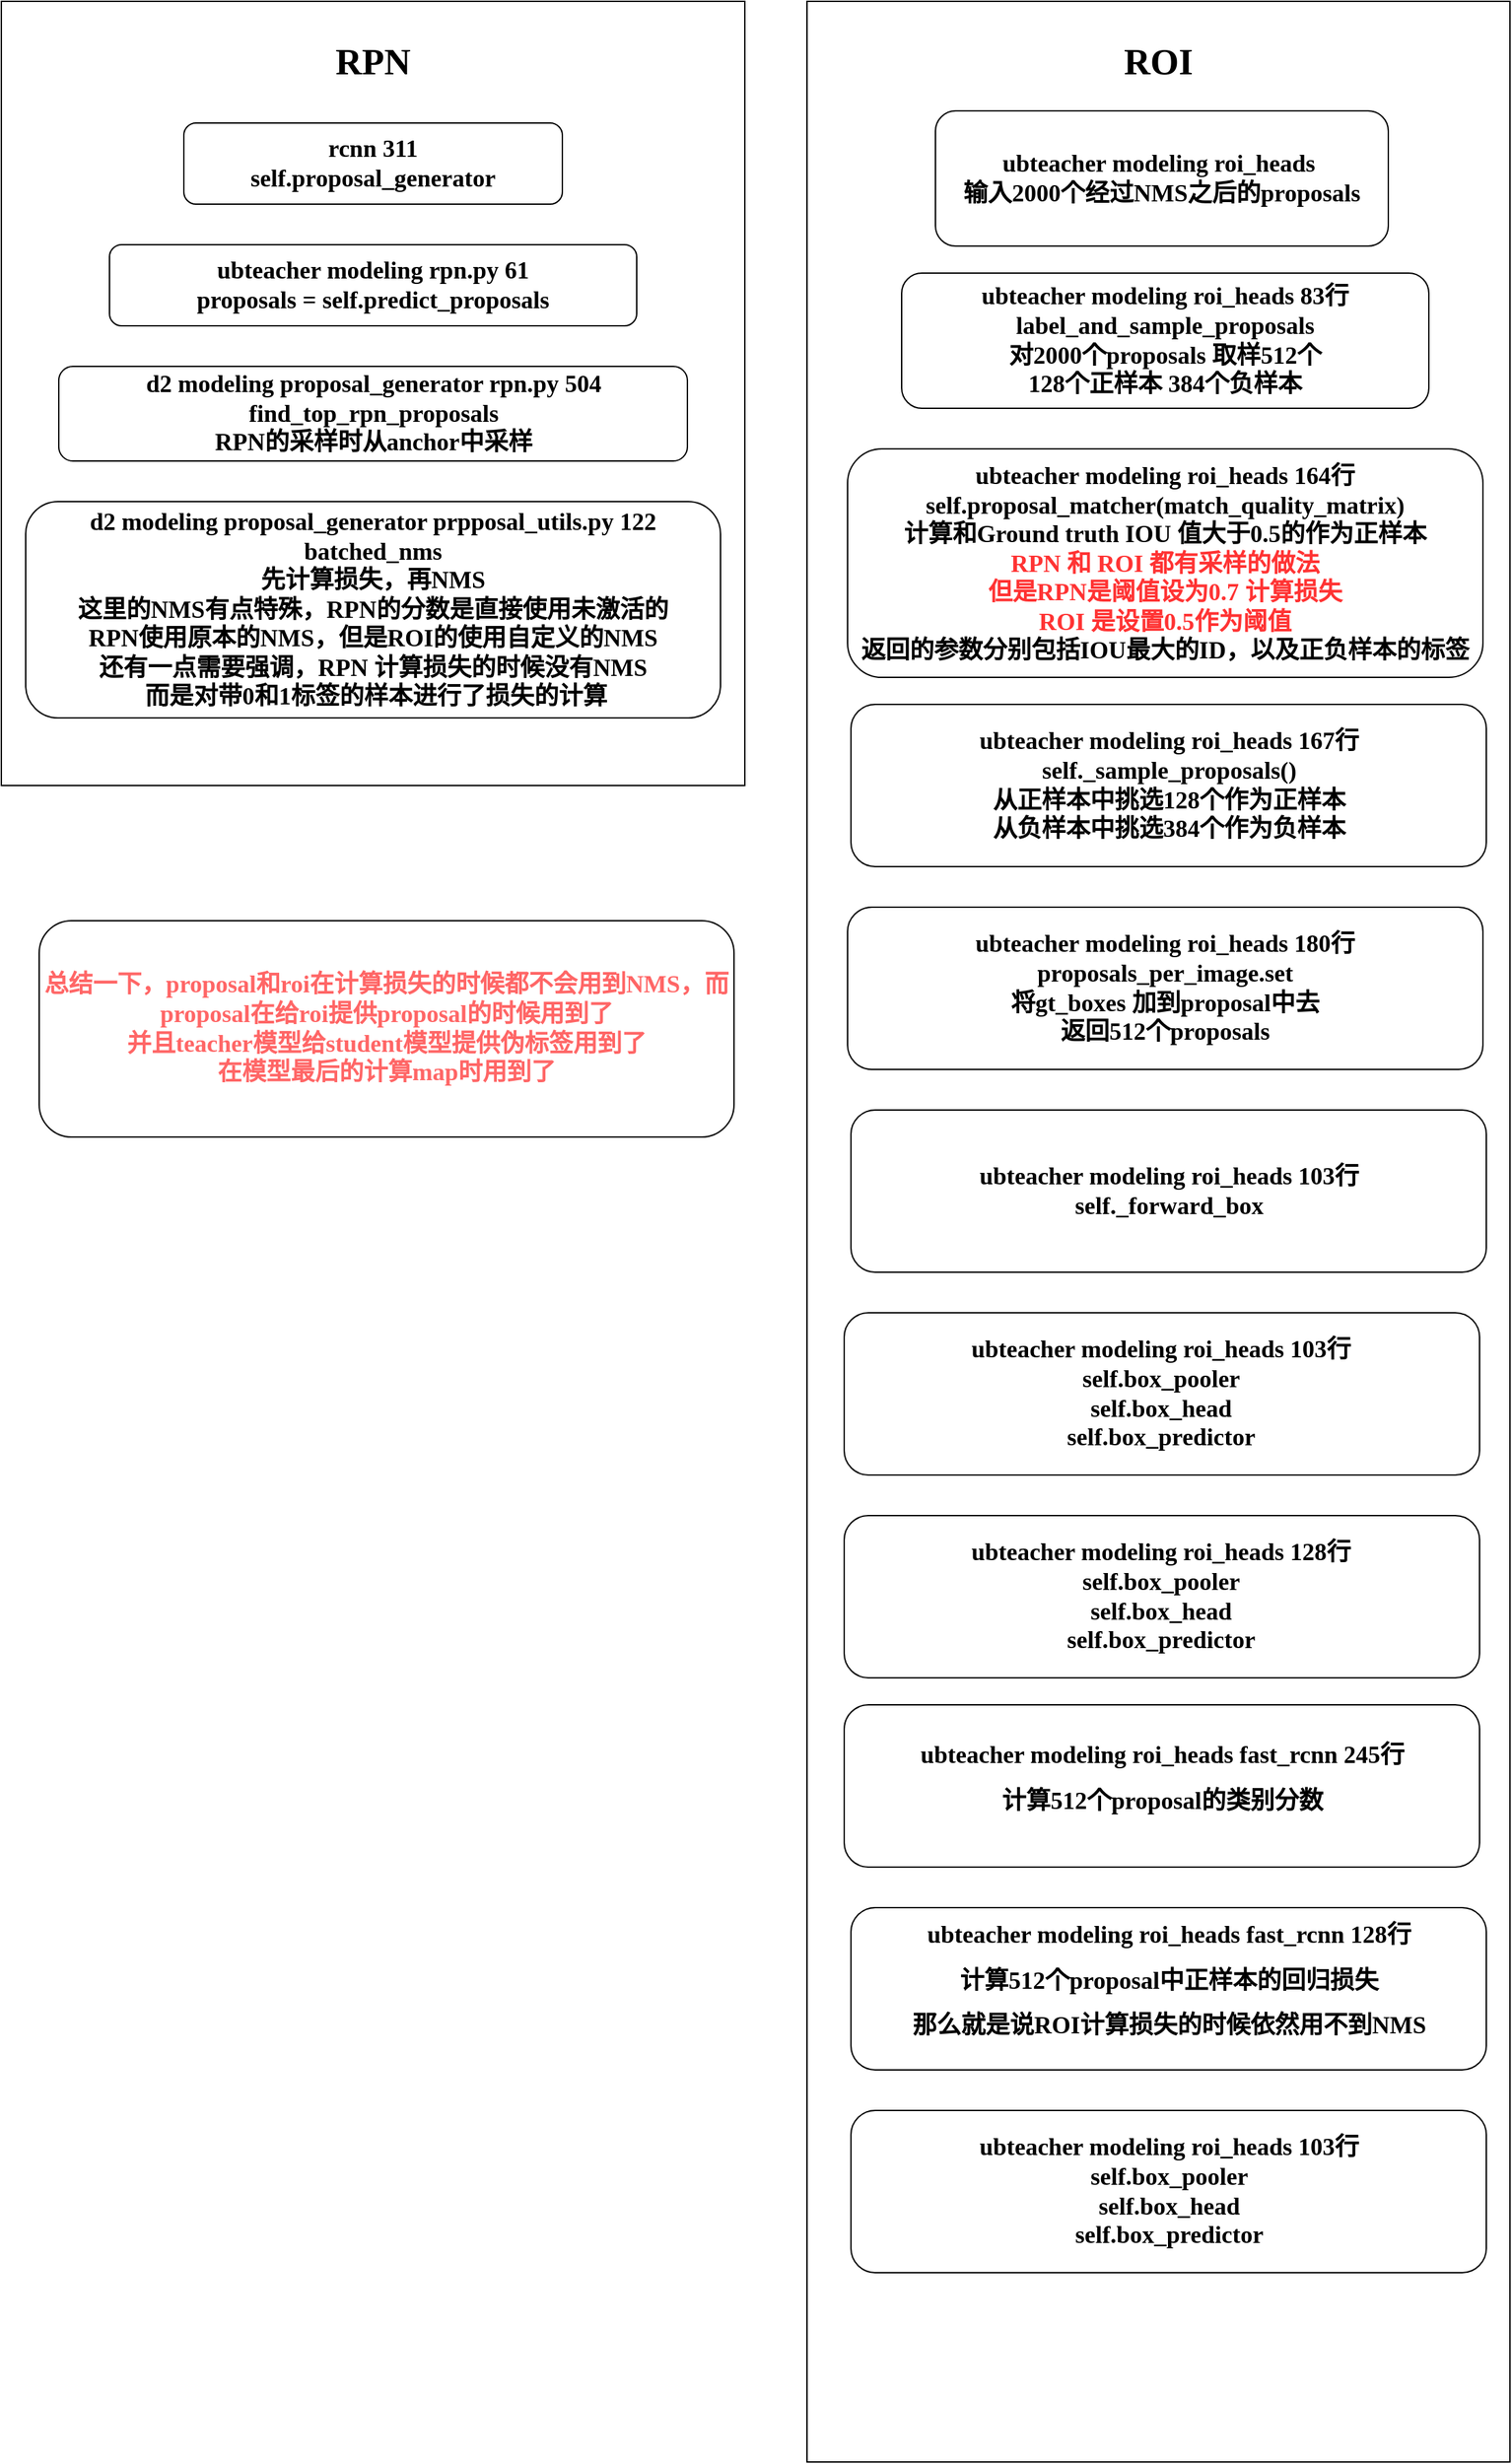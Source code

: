 <mxfile version="20.3.1" type="github">
  <diagram id="cp2CzAZKEZPghFZQ-joy" name="第 1 页">
    <mxGraphModel dx="1634" dy="866" grid="1" gridSize="10" guides="1" tooltips="1" connect="1" arrows="1" fold="1" page="1" pageScale="1" pageWidth="1200" pageHeight="1920" math="0" shadow="0">
      <root>
        <mxCell id="0" />
        <mxCell id="1" parent="0" />
        <mxCell id="iZZFebuZpYIs87GABAeR-6" value="" style="rounded=0;whiteSpace=wrap;html=1;fontFamily=Tahoma;fontSize=18;" parent="1" vertex="1">
          <mxGeometry x="70" y="20" width="550" height="580" as="geometry" />
        </mxCell>
        <mxCell id="iZZFebuZpYIs87GABAeR-1" value="&lt;font style=&quot;font-size: 18px;&quot;&gt;rcnn 311&lt;br&gt;self.proposal_generator&lt;/font&gt;" style="rounded=1;whiteSpace=wrap;html=1;fontFamily=Tahoma;fontStyle=1;" parent="1" vertex="1">
          <mxGeometry x="205" y="110" width="280" height="60" as="geometry" />
        </mxCell>
        <mxCell id="iZZFebuZpYIs87GABAeR-2" value="&lt;font style=&quot;font-size: 18px;&quot;&gt;ubteacher modeling rpn.py 61&lt;br&gt;proposals = self.predict_proposals&lt;/font&gt;" style="rounded=1;whiteSpace=wrap;html=1;fontFamily=Tahoma;fontStyle=1;" parent="1" vertex="1">
          <mxGeometry x="150" y="200" width="390" height="60" as="geometry" />
        </mxCell>
        <mxCell id="iZZFebuZpYIs87GABAeR-3" value="&lt;font style=&quot;font-size: 18px;&quot;&gt;d2 modeling proposal_generator rpn.py 504&lt;br&gt;find_top_rpn_proposals&lt;br&gt;RPN的采样时从anchor中采样&lt;br&gt;&lt;/font&gt;" style="rounded=1;whiteSpace=wrap;html=1;fontFamily=Tahoma;fontStyle=1;" parent="1" vertex="1">
          <mxGeometry x="112.5" y="290" width="465" height="70" as="geometry" />
        </mxCell>
        <mxCell id="iZZFebuZpYIs87GABAeR-4" value="&lt;font style=&quot;font-size: 18px;&quot;&gt;d2 modeling proposal_generator prpposal_utils.py 122&lt;br&gt;batched_nms&lt;br&gt;先计算损失，再NMS&lt;br&gt;这里的NMS有点特殊，RPN的分数是直接使用未激活的&lt;br&gt;RPN使用原本的NMS，但是ROI的使用自定义的NMS&lt;br&gt;还有一点需要强调，RPN 计算损失的时候没有NMS&lt;br&gt;&amp;nbsp;而是对带0和1标签的样本进行了损失的计算&lt;br&gt;&lt;/font&gt;" style="rounded=1;whiteSpace=wrap;html=1;fontFamily=Tahoma;fontStyle=1;" parent="1" vertex="1">
          <mxGeometry x="88" y="390" width="514" height="160" as="geometry" />
        </mxCell>
        <mxCell id="iZZFebuZpYIs87GABAeR-7" value="RPN" style="text;html=1;strokeColor=none;fillColor=none;align=center;verticalAlign=middle;whiteSpace=wrap;rounded=0;fontFamily=Tahoma;fontSize=27;fontStyle=1" parent="1" vertex="1">
          <mxGeometry x="315" y="50" width="60" height="30" as="geometry" />
        </mxCell>
        <mxCell id="iZZFebuZpYIs87GABAeR-8" value="" style="rounded=0;whiteSpace=wrap;html=1;fontFamily=Tahoma;fontSize=18;" parent="1" vertex="1">
          <mxGeometry x="666" y="20" width="520" height="1820" as="geometry" />
        </mxCell>
        <mxCell id="iZZFebuZpYIs87GABAeR-9" value="&lt;span style=&quot;font-size: 18px;&quot;&gt;ubteacher modeling roi_heads&amp;nbsp;&lt;br&gt;输入2000个经过NMS之后的proposals&lt;/span&gt;" style="rounded=1;whiteSpace=wrap;html=1;fontFamily=Tahoma;fontStyle=1;" parent="1" vertex="1">
          <mxGeometry x="761" y="101" width="335" height="100" as="geometry" />
        </mxCell>
        <mxCell id="iZZFebuZpYIs87GABAeR-10" value="&lt;span style=&quot;font-size: 18px;&quot;&gt;ubteacher modeling roi_heads 83行&lt;/span&gt;&lt;span style=&quot;font-size: 18px;&quot;&gt;&lt;br&gt;label_and_sample_proposals&lt;br&gt;对2000个proposals 取样512个&lt;br&gt;128个正样本 384个负样本&lt;br&gt;&lt;/span&gt;" style="rounded=1;whiteSpace=wrap;html=1;fontFamily=Tahoma;fontStyle=1;" parent="1" vertex="1">
          <mxGeometry x="736" y="221" width="390" height="100" as="geometry" />
        </mxCell>
        <mxCell id="iZZFebuZpYIs87GABAeR-13" value="ROI" style="text;html=1;strokeColor=none;fillColor=none;align=center;verticalAlign=middle;whiteSpace=wrap;rounded=0;fontFamily=Tahoma;fontSize=27;fontStyle=1" parent="1" vertex="1">
          <mxGeometry x="896" y="50" width="60" height="30" as="geometry" />
        </mxCell>
        <mxCell id="iZZFebuZpYIs87GABAeR-14" value="&lt;span style=&quot;font-size: 18px;&quot;&gt;ubteacher modeling roi_heads 164行&lt;/span&gt;&lt;br&gt;&lt;span style=&quot;font-size: 18px;&quot;&gt;self.proposal_matcher(match_quality_matrix)&lt;br&gt;计算和Ground truth IOU 值大于0.5的作为正样本&lt;br&gt;&lt;font color=&quot;#ff3333&quot;&gt;RPN 和 ROI 都有采样的做法&lt;br&gt;但是RPN是阈值设为0.7 计算损失&lt;br&gt;ROI 是设置0.5作为阈值&lt;br&gt;&lt;/font&gt;返回的参数分别包括IOU最大的ID，以及正负样本的标签&lt;br&gt;&lt;/span&gt;" style="rounded=1;whiteSpace=wrap;html=1;fontFamily=Tahoma;fontStyle=1;" parent="1" vertex="1">
          <mxGeometry x="696" y="351" width="470" height="169" as="geometry" />
        </mxCell>
        <mxCell id="iZZFebuZpYIs87GABAeR-15" value="&lt;span style=&quot;font-size: 18px;&quot;&gt;ubteacher modeling roi_heads 167行&lt;/span&gt;&lt;br&gt;&lt;span style=&quot;font-size: 18px;&quot;&gt;self._sample_proposals()&lt;br&gt;从正样本中挑选128个作为正样本&lt;/span&gt;&lt;br&gt;&lt;span style=&quot;font-size: 18px;&quot;&gt;从负样本中挑选384个作为负样本&lt;/span&gt;" style="rounded=1;whiteSpace=wrap;html=1;fontFamily=Tahoma;fontStyle=1;" parent="1" vertex="1">
          <mxGeometry x="698.5" y="540" width="470" height="120" as="geometry" />
        </mxCell>
        <mxCell id="iZZFebuZpYIs87GABAeR-16" value="&lt;span style=&quot;font-size: 18px;&quot;&gt;ubteacher modeling roi_heads 180行&lt;/span&gt;&lt;br&gt;&lt;span style=&quot;font-size: 18px;&quot;&gt;proposals_per_image.set&lt;br&gt;将gt_boxes 加到proposal中去&lt;br&gt;返回512个proposals&lt;br&gt;&lt;/span&gt;" style="rounded=1;whiteSpace=wrap;html=1;fontFamily=Tahoma;fontStyle=1;" parent="1" vertex="1">
          <mxGeometry x="696" y="690" width="470" height="120" as="geometry" />
        </mxCell>
        <mxCell id="iZZFebuZpYIs87GABAeR-17" value="&lt;span style=&quot;font-size: 18px;&quot;&gt;ubteacher modeling roi_heads 103行&lt;/span&gt;&lt;br&gt;&lt;span style=&quot;font-size: 18px;&quot;&gt;self._forward_box&lt;/span&gt;&lt;br&gt;" style="rounded=1;whiteSpace=wrap;html=1;fontFamily=Tahoma;fontStyle=1;" parent="1" vertex="1">
          <mxGeometry x="698.5" y="840" width="470" height="120" as="geometry" />
        </mxCell>
        <mxCell id="iZZFebuZpYIs87GABAeR-18" value="&lt;font style=&quot;font-size: 18px;&quot;&gt;ubteacher modeling roi_heads 103行&lt;br&gt;self.box_pooler&lt;br&gt;self.box_head&lt;br&gt;self.box_predictor&lt;/font&gt;" style="rounded=1;whiteSpace=wrap;html=1;fontFamily=Tahoma;fontStyle=1;" parent="1" vertex="1">
          <mxGeometry x="693.49" y="990" width="470" height="120" as="geometry" />
        </mxCell>
        <mxCell id="iZZFebuZpYIs87GABAeR-19" value="&lt;span style=&quot;font-size: 18px;&quot;&gt;ubteacher modeling roi_heads fast_rcnn 245行&lt;br&gt;&lt;/span&gt;&lt;p&gt;&lt;font style=&quot;font-size: 18px;&quot;&gt;计算512个proposal的类别分数&lt;/font&gt;&lt;/p&gt;" style="rounded=1;whiteSpace=wrap;html=1;fontFamily=Tahoma;fontStyle=1;" parent="1" vertex="1">
          <mxGeometry x="693.5" y="1280" width="470" height="120" as="geometry" />
        </mxCell>
        <mxCell id="iZZFebuZpYIs87GABAeR-20" value="&lt;font style=&quot;font-size: 18px;&quot;&gt;ubteacher modeling roi_heads 128行&lt;br&gt;self.box_pooler&lt;br&gt;self.box_head&lt;br&gt;self.box_predictor&lt;/font&gt;" style="rounded=1;whiteSpace=wrap;html=1;fontFamily=Tahoma;fontStyle=1;" parent="1" vertex="1">
          <mxGeometry x="693.49" y="1140" width="470" height="120" as="geometry" />
        </mxCell>
        <mxCell id="iZZFebuZpYIs87GABAeR-21" value="&lt;span style=&quot;font-size: 18px;&quot;&gt;ubteacher modeling roi_heads fast_rcnn 128行&lt;br&gt;&lt;/span&gt;&lt;p&gt;&lt;font style=&quot;font-size: 18px;&quot;&gt;计算512个proposal中正样本的回归损失&lt;/font&gt;&lt;/p&gt;&lt;p&gt;&lt;font style=&quot;font-size: 18px;&quot;&gt;那么就是说ROI计算损失的时候依然用不到NMS&lt;/font&gt;&lt;/p&gt;" style="rounded=1;whiteSpace=wrap;html=1;fontFamily=Tahoma;fontStyle=1;" parent="1" vertex="1">
          <mxGeometry x="698.5" y="1430" width="470" height="120" as="geometry" />
        </mxCell>
        <mxCell id="iZZFebuZpYIs87GABAeR-22" value="&lt;font style=&quot;font-size: 18px;&quot;&gt;ubteacher modeling roi_heads 103行&lt;br&gt;self.box_pooler&lt;br&gt;self.box_head&lt;br&gt;self.box_predictor&lt;/font&gt;" style="rounded=1;whiteSpace=wrap;html=1;fontFamily=Tahoma;fontStyle=1;" parent="1" vertex="1">
          <mxGeometry x="698.5" y="1580" width="470" height="120" as="geometry" />
        </mxCell>
        <mxCell id="iZZFebuZpYIs87GABAeR-23" value="&lt;font style=&quot;font-size: 18px;&quot;&gt;&lt;font color=&quot;#ff6666&quot;&gt;总结一下，proposal和roi在计算损失的时候都不会用到NMS，而proposal在给roi提供proposal的时候用到了&lt;br&gt;并且teacher模型给student模型提供伪标签用到了&lt;br&gt;在模型最后的计算map时用到了&lt;/font&gt;&lt;br&gt;&lt;/font&gt;" style="rounded=1;whiteSpace=wrap;html=1;fontFamily=Tahoma;fontStyle=1;" parent="1" vertex="1">
          <mxGeometry x="98" y="700" width="514" height="160" as="geometry" />
        </mxCell>
      </root>
    </mxGraphModel>
  </diagram>
</mxfile>
